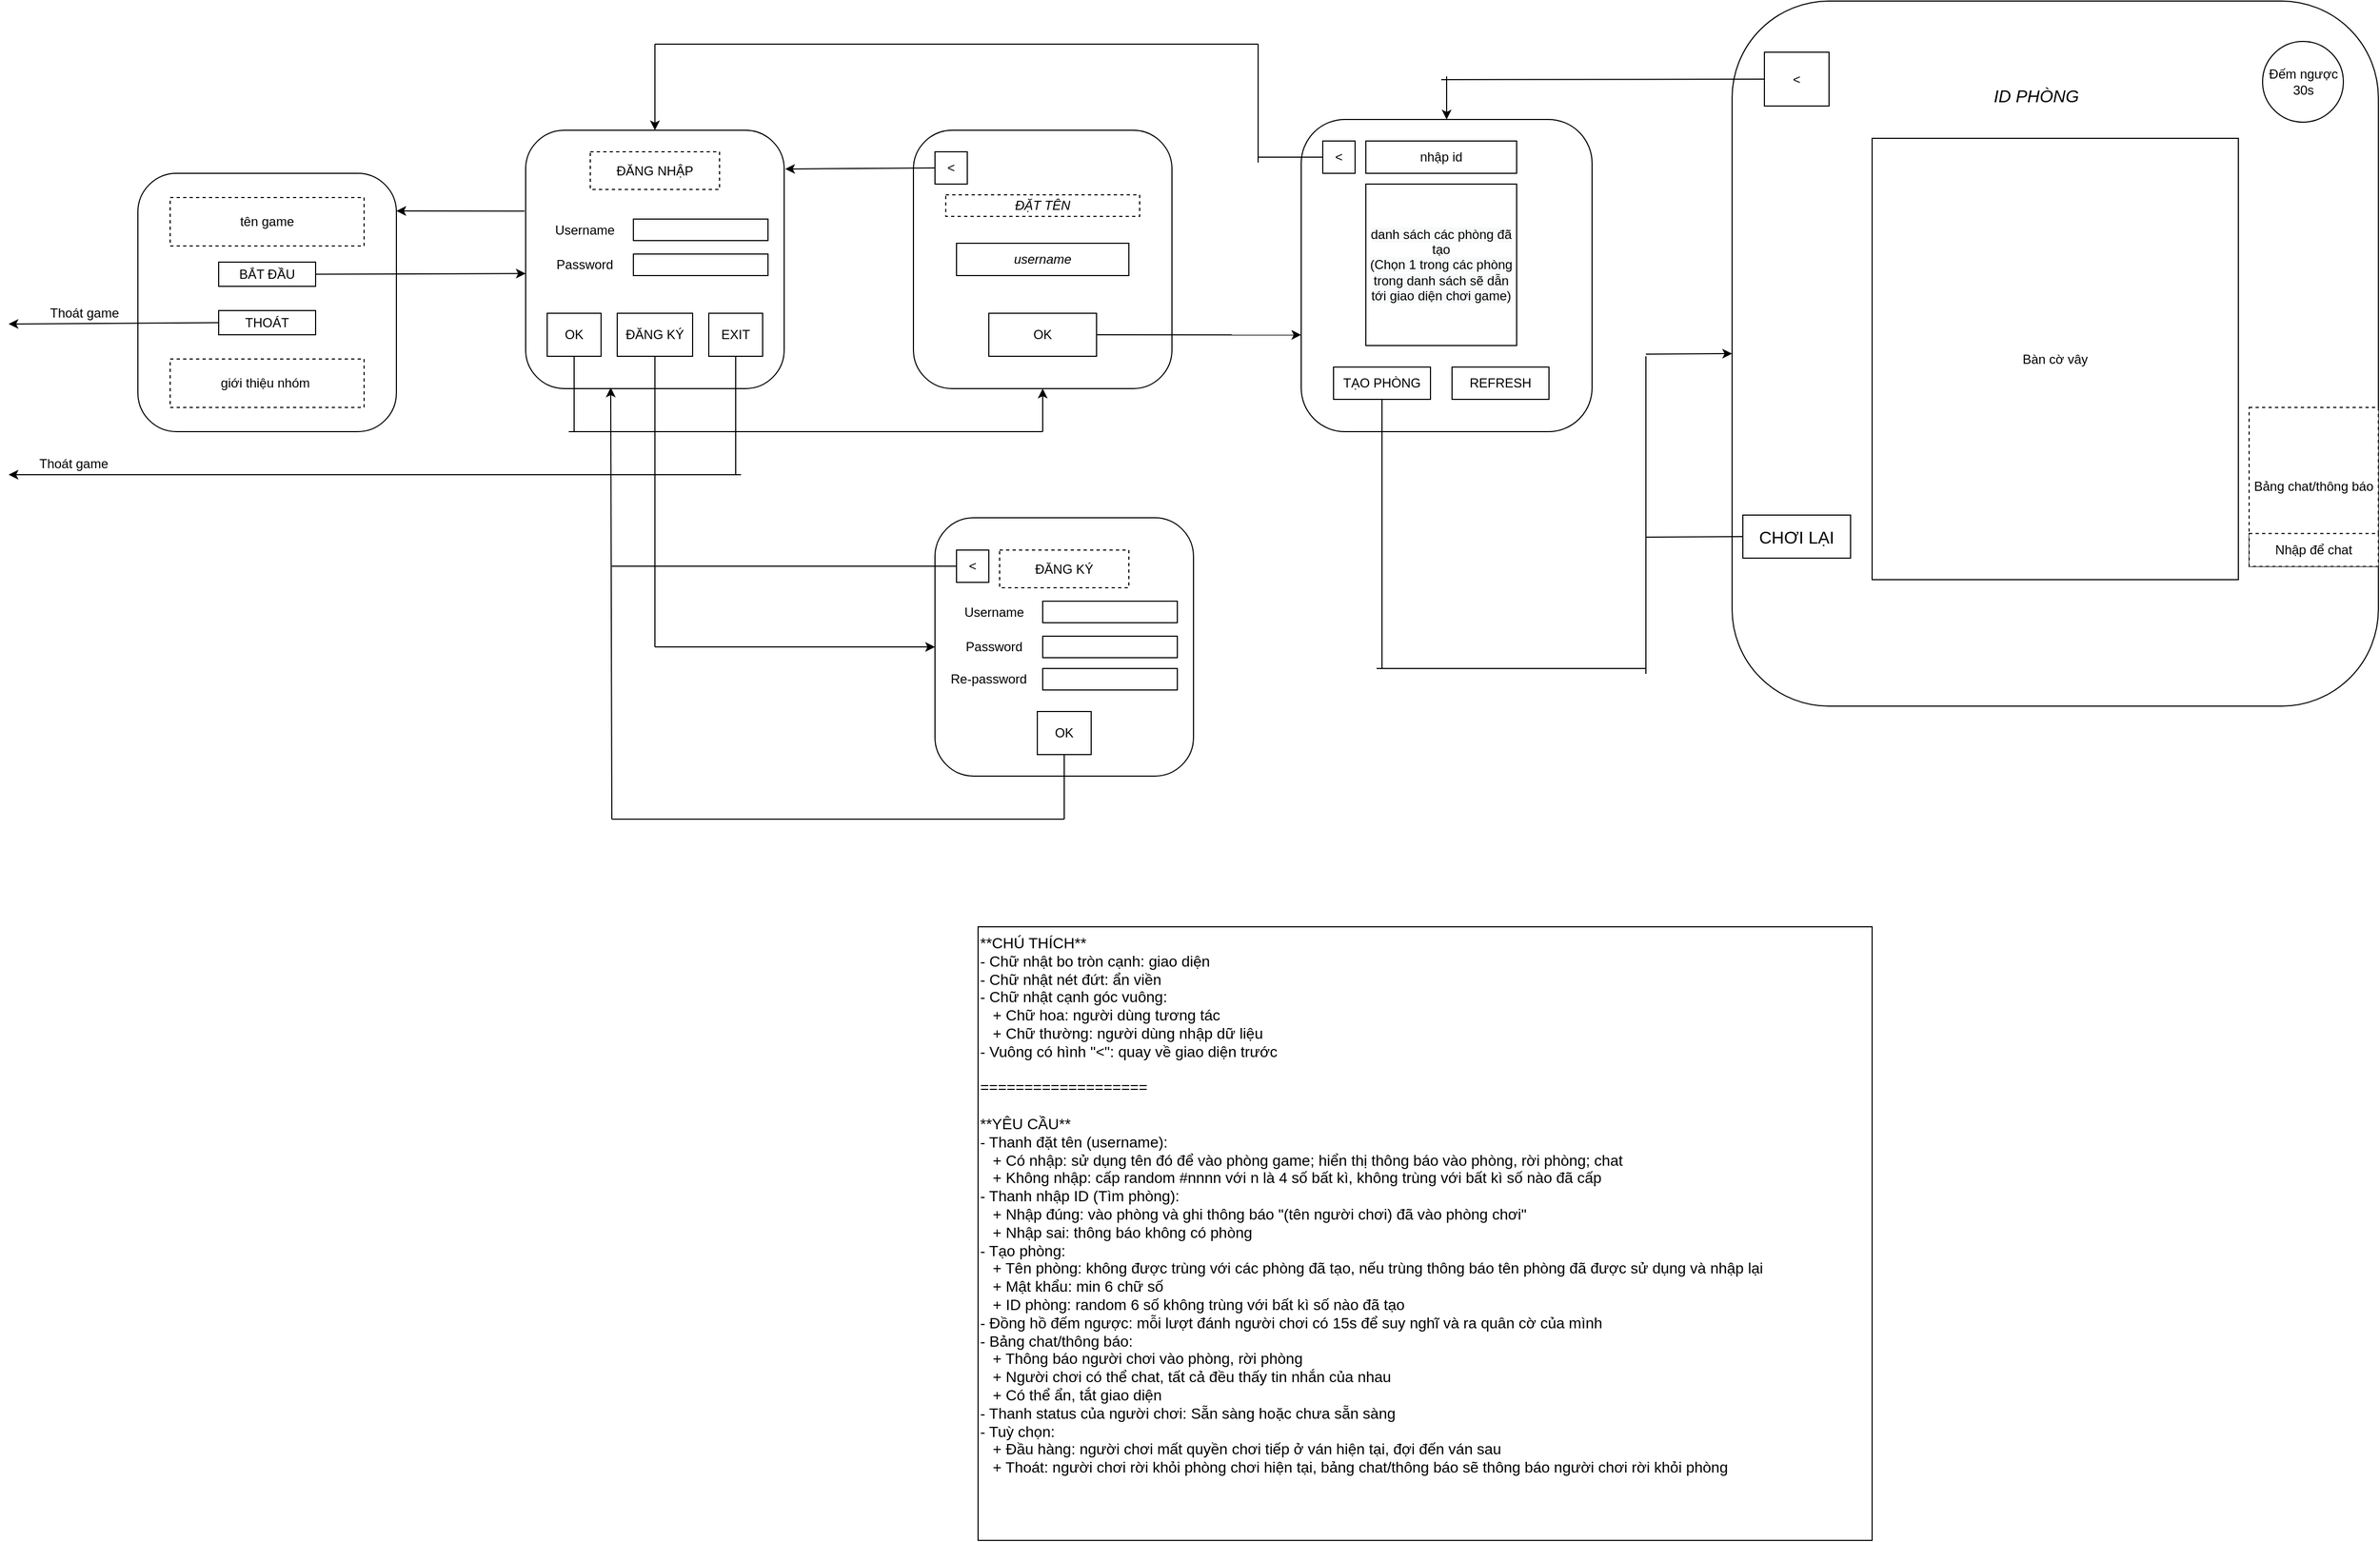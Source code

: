 <mxfile version="19.0.3" type="device"><diagram id="EYYMp7dKXmRM8jcZqW3-" name="Page-1"><mxGraphModel dx="2272" dy="1900" grid="1" gridSize="10" guides="1" tooltips="1" connect="1" arrows="1" fold="1" page="1" pageScale="1" pageWidth="850" pageHeight="1100" math="0" shadow="0"><root><mxCell id="0"/><mxCell id="1" parent="0"/><mxCell id="_2RT4omIfbfpOKly42XY-8" value="" style="group" parent="1" vertex="1" connectable="0"><mxGeometry x="-520" y="40" width="240" height="240" as="geometry"/></mxCell><mxCell id="_2RT4omIfbfpOKly42XY-1" value="" style="rounded=1;whiteSpace=wrap;html=1;" parent="_2RT4omIfbfpOKly42XY-8" vertex="1"><mxGeometry width="240" height="240" as="geometry"/></mxCell><mxCell id="_2RT4omIfbfpOKly42XY-2" value="BẮT ĐẦU" style="rounded=0;whiteSpace=wrap;html=1;" parent="_2RT4omIfbfpOKly42XY-8" vertex="1"><mxGeometry x="75" y="82.5" width="90" height="22.5" as="geometry"/></mxCell><mxCell id="_2RT4omIfbfpOKly42XY-3" value="THOÁT" style="rounded=0;whiteSpace=wrap;html=1;" parent="_2RT4omIfbfpOKly42XY-8" vertex="1"><mxGeometry x="75" y="127.5" width="90" height="22.5" as="geometry"/></mxCell><mxCell id="_2RT4omIfbfpOKly42XY-4" value="tên game" style="rounded=0;whiteSpace=wrap;html=1;dashed=1;" parent="_2RT4omIfbfpOKly42XY-8" vertex="1"><mxGeometry x="30" y="22.5" width="180" height="45" as="geometry"/></mxCell><mxCell id="_2RT4omIfbfpOKly42XY-5" value="giới thiệu nhóm&amp;nbsp;" style="rounded=0;whiteSpace=wrap;html=1;dashed=1;" parent="_2RT4omIfbfpOKly42XY-8" vertex="1"><mxGeometry x="30" y="172.5" width="180" height="45" as="geometry"/></mxCell><mxCell id="_2RT4omIfbfpOKly42XY-9" value="" style="endArrow=classic;html=1;rounded=0;exitX=1;exitY=0.5;exitDx=0;exitDy=0;entryX=0;entryY=0.388;entryDx=0;entryDy=0;entryPerimeter=0;" parent="1" source="_2RT4omIfbfpOKly42XY-2" edge="1"><mxGeometry width="50" height="50" relative="1" as="geometry"><mxPoint x="280" y="300" as="sourcePoint"/><mxPoint x="-160" y="133.12" as="targetPoint"/></mxGeometry></mxCell><mxCell id="_2RT4omIfbfpOKly42XY-21" value="" style="endArrow=classic;html=1;rounded=0;entryX=0;entryY=0.5;entryDx=0;entryDy=0;" parent="1" target="WpvLNxy1XwJso1-7oM0R-68" edge="1"><mxGeometry width="50" height="50" relative="1" as="geometry"><mxPoint x="880" y="208" as="sourcePoint"/><mxPoint x="940" y="170" as="targetPoint"/></mxGeometry></mxCell><mxCell id="_2RT4omIfbfpOKly42XY-36" value="" style="endArrow=classic;html=1;rounded=0;entryX=0;entryY=0.5;entryDx=0;entryDy=0;" parent="1" edge="1"><mxGeometry width="50" height="50" relative="1" as="geometry"><mxPoint x="1240" y="225.5" as="sourcePoint"/><mxPoint x="1450" y="225" as="targetPoint"/></mxGeometry></mxCell><mxCell id="VSeRsXyILxJVR_NqDsg6-31" value="&lt;font style=&quot;font-size: 14px&quot;&gt;**CHÚ THÍCH**&amp;nbsp;&lt;br&gt;- Chữ nhật bo tròn cạnh: giao diện&lt;br&gt;- Chữ nhật nét đứt: ẩn viền&amp;nbsp;&lt;br&gt;- Chữ nhật cạnh góc vuông:&lt;br&gt;&amp;nbsp; &amp;nbsp;+ Chữ hoa: người dùng tương tác&lt;br&gt;&amp;nbsp; &amp;nbsp;+ Chữ thường: người dùng nhập dữ liệu&lt;br&gt;- Vuông có hình &quot;&amp;lt;&quot;: quay về giao diện trước&lt;br&gt;&lt;br&gt;===================&lt;br&gt;&lt;br&gt;**YÊU CẦU**&amp;nbsp;&lt;br&gt;- Thanh đặt tên (username):&amp;nbsp;&lt;br&gt;&amp;nbsp; &amp;nbsp;+ Có nhập: sử dụng tên đó để vào phòng game; hiển thị thông báo vào phòng, rời phòng; chat&lt;br&gt;&amp;nbsp; &amp;nbsp;+ Không nhập: cấp random #nnnn với n là 4 số bất kì, không trùng với bất kì số nào đã cấp&lt;br&gt;- Thanh nhập ID (Tìm phòng):&amp;nbsp;&lt;br&gt;&amp;nbsp; &amp;nbsp;+ Nhập đúng: vào phòng và ghi thông báo &quot;(tên người chơi) đã vào phòng chơi&quot;&amp;nbsp;&lt;br&gt;&amp;nbsp; &amp;nbsp;+ Nhập sai: thông báo không có phòng&lt;br&gt;- Tạo phòng:&amp;nbsp;&lt;br&gt;&amp;nbsp; &amp;nbsp;+ Tên phòng: không được trùng với các phòng đã tạo, nếu trùng thông báo tên phòng đã được sử dụng và nhập lại&lt;br&gt;&amp;nbsp; &amp;nbsp;+ Mật khẩu: min 6 chữ số&amp;nbsp;&lt;br&gt;&amp;nbsp; &amp;nbsp;+ ID phòng: random 6 số không trùng với bất kì số nào đã tạo&lt;br&gt;- Đồng hồ đếm ngược: mỗi lượt đánh người chơi có 15s để suy nghĩ và ra quân cờ của mình&lt;br&gt;- Bảng chat/thông báo:&amp;nbsp;&lt;br&gt;&amp;nbsp; &amp;nbsp;+ Thông báo người chơi vào phòng, rời phòng&lt;br&gt;&amp;nbsp; &amp;nbsp;+ Người chơi có thể chat, tất cả đều thấy tin nhắn của nhau&lt;br&gt;&amp;nbsp; &amp;nbsp;+ Có thể ẩn, tắt giao diện&lt;br&gt;- Thanh status của người chơi: Sẵn sàng hoặc chưa sẵn sàng&lt;br&gt;- Tuỳ chọn:&amp;nbsp;&lt;br&gt;&amp;nbsp; &amp;nbsp;+ Đầu hàng: người chơi mất quyền chơi tiếp ở ván hiện tại, đợi đến ván sau&lt;br&gt;&amp;nbsp; &amp;nbsp;+ Thoát: người chơi rời khỏi phòng chơi hiện tại, bảng chat/thông báo sẽ thông báo người chơi rời khỏi phòng&lt;br&gt;&lt;/font&gt;" style="whiteSpace=wrap;html=1;align=left;verticalAlign=top;" parent="1" vertex="1"><mxGeometry x="260" y="740" width="830" height="570" as="geometry"/></mxCell><mxCell id="jXZf2Ih6vpEGxHJz7ZRn-19" value="" style="endArrow=classic;html=1;rounded=0;exitX=-0.004;exitY=0.313;exitDx=0;exitDy=0;exitPerimeter=0;" parent="1" source="WpvLNxy1XwJso1-7oM0R-3" edge="1"><mxGeometry width="50" height="50" relative="1" as="geometry"><mxPoint x="-140" y="75" as="sourcePoint"/><mxPoint x="-280" y="75" as="targetPoint"/></mxGeometry></mxCell><mxCell id="jXZf2Ih6vpEGxHJz7ZRn-20" value="" style="endArrow=classic;html=1;rounded=0;exitX=0;exitY=0.5;exitDx=0;exitDy=0;" parent="1" source="_2RT4omIfbfpOKly42XY-3" edge="1"><mxGeometry width="50" height="50" relative="1" as="geometry"><mxPoint x="80" y="260" as="sourcePoint"/><mxPoint x="-640" y="180" as="targetPoint"/></mxGeometry></mxCell><mxCell id="jXZf2Ih6vpEGxHJz7ZRn-21" value="Thoát game" style="text;html=1;align=center;verticalAlign=middle;resizable=0;points=[];autosize=1;strokeColor=none;fillColor=none;" parent="1" vertex="1"><mxGeometry x="-610" y="160" width="80" height="20" as="geometry"/></mxCell><mxCell id="b59eW2SfWyZ1BYJa4r-n-29" value="" style="endArrow=classic;html=1;rounded=0;entryX=0.5;entryY=1;entryDx=0;entryDy=0;" parent="1" edge="1" target="WpvLNxy1XwJso1-7oM0R-47"><mxGeometry width="50" height="50" relative="1" as="geometry"><mxPoint x="320" y="280" as="sourcePoint"/><mxPoint x="200" y="520" as="targetPoint"/></mxGeometry></mxCell><mxCell id="WpvLNxy1XwJso1-7oM0R-2" value="" style="group" vertex="1" connectable="0" parent="1"><mxGeometry x="-160" width="240" height="240" as="geometry"/></mxCell><mxCell id="WpvLNxy1XwJso1-7oM0R-3" value="" style="rounded=1;whiteSpace=wrap;html=1;" vertex="1" parent="WpvLNxy1XwJso1-7oM0R-2"><mxGeometry width="240" height="240" as="geometry"/></mxCell><mxCell id="WpvLNxy1XwJso1-7oM0R-5" value="" style="rounded=0;whiteSpace=wrap;html=1;" vertex="1" parent="WpvLNxy1XwJso1-7oM0R-2"><mxGeometry x="100" y="82.5" width="125" height="20" as="geometry"/></mxCell><mxCell id="WpvLNxy1XwJso1-7oM0R-6" value="OK" style="rounded=0;whiteSpace=wrap;html=1;" vertex="1" parent="WpvLNxy1XwJso1-7oM0R-2"><mxGeometry x="20" y="170" width="50" height="40" as="geometry"/></mxCell><mxCell id="WpvLNxy1XwJso1-7oM0R-7" value="EXIT" style="rounded=0;whiteSpace=wrap;html=1;" vertex="1" parent="WpvLNxy1XwJso1-7oM0R-2"><mxGeometry x="170" y="170" width="50" height="40" as="geometry"/></mxCell><mxCell id="WpvLNxy1XwJso1-7oM0R-8" value="ĐĂNG NHẬP" style="rounded=0;whiteSpace=wrap;html=1;dashed=1;" vertex="1" parent="WpvLNxy1XwJso1-7oM0R-2"><mxGeometry x="60" y="20" width="120" height="35" as="geometry"/></mxCell><mxCell id="WpvLNxy1XwJso1-7oM0R-9" value="" style="rounded=0;whiteSpace=wrap;html=1;" vertex="1" parent="WpvLNxy1XwJso1-7oM0R-2"><mxGeometry x="100" y="115" width="125" height="20" as="geometry"/></mxCell><mxCell id="WpvLNxy1XwJso1-7oM0R-10" value="Username" style="text;html=1;strokeColor=none;fillColor=none;align=center;verticalAlign=middle;whiteSpace=wrap;rounded=0;" vertex="1" parent="WpvLNxy1XwJso1-7oM0R-2"><mxGeometry x="20" y="80" width="70" height="25" as="geometry"/></mxCell><mxCell id="WpvLNxy1XwJso1-7oM0R-11" value="Password" style="text;html=1;strokeColor=none;fillColor=none;align=center;verticalAlign=middle;whiteSpace=wrap;rounded=0;" vertex="1" parent="WpvLNxy1XwJso1-7oM0R-2"><mxGeometry x="20" y="112.5" width="70" height="25" as="geometry"/></mxCell><mxCell id="WpvLNxy1XwJso1-7oM0R-55" value="ĐĂNG KÝ" style="rounded=0;whiteSpace=wrap;html=1;" vertex="1" parent="WpvLNxy1XwJso1-7oM0R-2"><mxGeometry x="85" y="170" width="70" height="40" as="geometry"/></mxCell><mxCell id="WpvLNxy1XwJso1-7oM0R-13" value="" style="group" vertex="1" connectable="0" parent="1"><mxGeometry x="220" y="370" width="240" height="280" as="geometry"/></mxCell><mxCell id="WpvLNxy1XwJso1-7oM0R-14" value="" style="group" vertex="1" connectable="0" parent="WpvLNxy1XwJso1-7oM0R-13"><mxGeometry width="240" height="240" as="geometry"/></mxCell><mxCell id="WpvLNxy1XwJso1-7oM0R-15" value="" style="rounded=1;whiteSpace=wrap;html=1;" vertex="1" parent="WpvLNxy1XwJso1-7oM0R-14"><mxGeometry y="-10" width="240" height="240" as="geometry"/></mxCell><mxCell id="WpvLNxy1XwJso1-7oM0R-16" value="&amp;lt;" style="rounded=0;whiteSpace=wrap;html=1;" vertex="1" parent="WpvLNxy1XwJso1-7oM0R-14"><mxGeometry x="20" y="20" width="30" height="30" as="geometry"/></mxCell><mxCell id="WpvLNxy1XwJso1-7oM0R-17" value="" style="rounded=0;whiteSpace=wrap;html=1;" vertex="1" parent="WpvLNxy1XwJso1-7oM0R-14"><mxGeometry x="100" y="67.5" width="125" height="20" as="geometry"/></mxCell><mxCell id="WpvLNxy1XwJso1-7oM0R-18" value="OK" style="rounded=0;whiteSpace=wrap;html=1;" vertex="1" parent="WpvLNxy1XwJso1-7oM0R-14"><mxGeometry x="95" y="170" width="50" height="40" as="geometry"/></mxCell><mxCell id="WpvLNxy1XwJso1-7oM0R-20" value="ĐĂNG KÝ" style="rounded=0;whiteSpace=wrap;html=1;dashed=1;" vertex="1" parent="WpvLNxy1XwJso1-7oM0R-14"><mxGeometry x="60" y="20" width="120" height="35" as="geometry"/></mxCell><mxCell id="WpvLNxy1XwJso1-7oM0R-21" value="" style="rounded=0;whiteSpace=wrap;html=1;" vertex="1" parent="WpvLNxy1XwJso1-7oM0R-14"><mxGeometry x="100" y="100" width="125" height="20" as="geometry"/></mxCell><mxCell id="WpvLNxy1XwJso1-7oM0R-22" value="" style="rounded=0;whiteSpace=wrap;html=1;" vertex="1" parent="WpvLNxy1XwJso1-7oM0R-14"><mxGeometry x="100" y="130" width="125" height="20" as="geometry"/></mxCell><mxCell id="WpvLNxy1XwJso1-7oM0R-23" value="Username" style="text;html=1;strokeColor=none;fillColor=none;align=center;verticalAlign=middle;whiteSpace=wrap;rounded=0;" vertex="1" parent="WpvLNxy1XwJso1-7oM0R-14"><mxGeometry x="20" y="65" width="70" height="25" as="geometry"/></mxCell><mxCell id="WpvLNxy1XwJso1-7oM0R-24" value="Password" style="text;html=1;strokeColor=none;fillColor=none;align=center;verticalAlign=middle;whiteSpace=wrap;rounded=0;" vertex="1" parent="WpvLNxy1XwJso1-7oM0R-14"><mxGeometry x="20" y="97.5" width="70" height="25" as="geometry"/></mxCell><mxCell id="WpvLNxy1XwJso1-7oM0R-25" value="Re-password" style="text;html=1;strokeColor=none;fillColor=none;align=center;verticalAlign=middle;whiteSpace=wrap;rounded=0;" vertex="1" parent="WpvLNxy1XwJso1-7oM0R-14"><mxGeometry x="10" y="127.5" width="80" height="25" as="geometry"/></mxCell><mxCell id="WpvLNxy1XwJso1-7oM0R-32" value="" style="endArrow=none;html=1;rounded=0;entryX=0.5;entryY=1;entryDx=0;entryDy=0;" edge="1" parent="1" target="WpvLNxy1XwJso1-7oM0R-7"><mxGeometry width="50" height="50" relative="1" as="geometry"><mxPoint x="35" y="320" as="sourcePoint"/><mxPoint x="110" y="300" as="targetPoint"/></mxGeometry></mxCell><mxCell id="b59eW2SfWyZ1BYJa4r-n-26" value="" style="endArrow=none;html=1;rounded=0;exitX=0.5;exitY=1;exitDx=0;exitDy=0;" parent="1" source="WpvLNxy1XwJso1-7oM0R-6" edge="1"><mxGeometry width="50" height="50" relative="1" as="geometry"><mxPoint x="-120" y="250" as="sourcePoint"/><mxPoint x="-115" y="280" as="targetPoint"/></mxGeometry></mxCell><mxCell id="WpvLNxy1XwJso1-7oM0R-34" value="" style="endArrow=classic;html=1;rounded=0;" edge="1" parent="1"><mxGeometry width="50" height="50" relative="1" as="geometry"><mxPoint x="40" y="320" as="sourcePoint"/><mxPoint x="-640" y="320" as="targetPoint"/></mxGeometry></mxCell><mxCell id="WpvLNxy1XwJso1-7oM0R-35" value="Thoát game" style="text;html=1;align=center;verticalAlign=middle;resizable=0;points=[];autosize=1;strokeColor=none;fillColor=none;" vertex="1" parent="1"><mxGeometry x="-620" y="300" width="80" height="20" as="geometry"/></mxCell><mxCell id="WpvLNxy1XwJso1-7oM0R-37" value="âtoj" style="group" vertex="1" connectable="0" parent="1"><mxGeometry x="560" y="-10" width="270" height="290" as="geometry"/></mxCell><mxCell id="WpvLNxy1XwJso1-7oM0R-38" value="" style="rounded=1;whiteSpace=wrap;html=1;" vertex="1" parent="WpvLNxy1XwJso1-7oM0R-37"><mxGeometry width="270" height="290" as="geometry"/></mxCell><mxCell id="WpvLNxy1XwJso1-7oM0R-39" value="nhập id" style="rounded=0;whiteSpace=wrap;html=1;" vertex="1" parent="WpvLNxy1XwJso1-7oM0R-37"><mxGeometry x="60" y="20" width="140" height="30" as="geometry"/></mxCell><mxCell id="WpvLNxy1XwJso1-7oM0R-40" value="&amp;lt;" style="rounded=0;whiteSpace=wrap;html=1;" vertex="1" parent="WpvLNxy1XwJso1-7oM0R-37"><mxGeometry x="20" y="20" width="30" height="30" as="geometry"/></mxCell><mxCell id="WpvLNxy1XwJso1-7oM0R-42" value="&#10;&#10;&lt;span style=&quot;color: rgb(0, 0, 0); font-family: helvetica; font-size: 12px; font-style: normal; font-weight: 400; letter-spacing: normal; text-align: center; text-indent: 0px; text-transform: none; word-spacing: 0px; background-color: rgb(248, 249, 250); display: inline; float: none;&quot;&gt;danh sách các phòng đã tạo&lt;/span&gt;&lt;br style=&quot;color: rgb(0, 0, 0); font-family: helvetica; font-size: 12px; font-style: normal; font-weight: 400; letter-spacing: normal; text-align: center; text-indent: 0px; text-transform: none; word-spacing: 0px; background-color: rgb(248, 249, 250);&quot;&gt;&lt;span style=&quot;color: rgb(0, 0, 0); font-family: helvetica; font-size: 12px; font-style: normal; font-weight: 400; letter-spacing: normal; text-align: center; text-indent: 0px; text-transform: none; word-spacing: 0px; background-color: rgb(248, 249, 250); display: inline; float: none;&quot;&gt;(Chọn 1 trong các phòng trong danh sách sẽ dẫn tới giao diện chơi game)&lt;/span&gt;&#10;&#10;" style="rounded=0;whiteSpace=wrap;html=1;strokeColor=default;fillColor=none;gradientColor=none;" vertex="1" parent="WpvLNxy1XwJso1-7oM0R-37"><mxGeometry x="60" y="60" width="140" height="150" as="geometry"/></mxCell><mxCell id="WpvLNxy1XwJso1-7oM0R-44" value="TẠO PHÒNG" style="rounded=0;whiteSpace=wrap;html=1;" vertex="1" parent="WpvLNxy1XwJso1-7oM0R-37"><mxGeometry x="30" y="230" width="90" height="30" as="geometry"/></mxCell><mxCell id="WpvLNxy1XwJso1-7oM0R-45" value="REFRESH" style="rounded=0;whiteSpace=wrap;html=1;" vertex="1" parent="WpvLNxy1XwJso1-7oM0R-37"><mxGeometry x="140" y="230" width="90" height="30" as="geometry"/></mxCell><mxCell id="WpvLNxy1XwJso1-7oM0R-46" value="" style="group" vertex="1" connectable="0" parent="1"><mxGeometry x="200" width="240" height="240" as="geometry"/></mxCell><mxCell id="WpvLNxy1XwJso1-7oM0R-47" value="" style="rounded=1;whiteSpace=wrap;html=1;" vertex="1" parent="WpvLNxy1XwJso1-7oM0R-46"><mxGeometry width="240" height="240" as="geometry"/></mxCell><mxCell id="WpvLNxy1XwJso1-7oM0R-48" value="&amp;lt;" style="rounded=0;whiteSpace=wrap;html=1;" vertex="1" parent="WpvLNxy1XwJso1-7oM0R-46"><mxGeometry x="20" y="20" width="30" height="30" as="geometry"/></mxCell><mxCell id="WpvLNxy1XwJso1-7oM0R-49" value="&lt;i&gt;ĐẶT TÊN&lt;/i&gt;" style="rounded=0;whiteSpace=wrap;html=1;dashed=1;" vertex="1" parent="WpvLNxy1XwJso1-7oM0R-46"><mxGeometry x="30" y="60" width="180" height="20" as="geometry"/></mxCell><mxCell id="WpvLNxy1XwJso1-7oM0R-50" value="&lt;i&gt;username&lt;/i&gt;" style="rounded=0;whiteSpace=wrap;html=1;" vertex="1" parent="WpvLNxy1XwJso1-7oM0R-46"><mxGeometry x="40" y="105" width="160" height="30" as="geometry"/></mxCell><mxCell id="WpvLNxy1XwJso1-7oM0R-51" value="OK" style="rounded=0;whiteSpace=wrap;html=1;" vertex="1" parent="WpvLNxy1XwJso1-7oM0R-46"><mxGeometry x="70" y="170" width="100" height="40" as="geometry"/></mxCell><mxCell id="WpvLNxy1XwJso1-7oM0R-52" value="" style="endArrow=classic;html=1;rounded=0;entryX=1.004;entryY=0.15;entryDx=0;entryDy=0;entryPerimeter=0;exitX=0;exitY=0.5;exitDx=0;exitDy=0;" edge="1" parent="1" source="WpvLNxy1XwJso1-7oM0R-48" target="WpvLNxy1XwJso1-7oM0R-3"><mxGeometry width="50" height="50" relative="1" as="geometry"><mxPoint x="230" y="100" as="sourcePoint"/><mxPoint x="280" y="50" as="targetPoint"/></mxGeometry></mxCell><mxCell id="WpvLNxy1XwJso1-7oM0R-53" value="" style="endArrow=none;html=1;rounded=0;" edge="1" parent="1"><mxGeometry width="50" height="50" relative="1" as="geometry"><mxPoint x="-120" y="280" as="sourcePoint"/><mxPoint x="320" y="280" as="targetPoint"/></mxGeometry></mxCell><mxCell id="WpvLNxy1XwJso1-7oM0R-56" value="" style="endArrow=none;html=1;rounded=0;exitX=0.5;exitY=1;exitDx=0;exitDy=0;" edge="1" parent="1" source="WpvLNxy1XwJso1-7oM0R-55"><mxGeometry width="50" height="50" relative="1" as="geometry"><mxPoint x="230" y="340" as="sourcePoint"/><mxPoint x="-40" y="480" as="targetPoint"/></mxGeometry></mxCell><mxCell id="WpvLNxy1XwJso1-7oM0R-57" value="" style="endArrow=classic;html=1;rounded=0;entryX=0;entryY=0.5;entryDx=0;entryDy=0;" edge="1" parent="1" target="WpvLNxy1XwJso1-7oM0R-15"><mxGeometry width="50" height="50" relative="1" as="geometry"><mxPoint x="-40" y="480" as="sourcePoint"/><mxPoint x="280" y="290" as="targetPoint"/></mxGeometry></mxCell><mxCell id="WpvLNxy1XwJso1-7oM0R-59" value="" style="endArrow=none;html=1;rounded=0;entryX=0.5;entryY=1;entryDx=0;entryDy=0;" edge="1" parent="1" target="WpvLNxy1XwJso1-7oM0R-18"><mxGeometry width="50" height="50" relative="1" as="geometry"><mxPoint x="340" y="640" as="sourcePoint"/><mxPoint x="130" y="410" as="targetPoint"/></mxGeometry></mxCell><mxCell id="WpvLNxy1XwJso1-7oM0R-60" value="" style="endArrow=none;html=1;rounded=0;" edge="1" parent="1"><mxGeometry width="50" height="50" relative="1" as="geometry"><mxPoint x="-80" y="640" as="sourcePoint"/><mxPoint x="340" y="640" as="targetPoint"/></mxGeometry></mxCell><mxCell id="WpvLNxy1XwJso1-7oM0R-61" value="" style="endArrow=classic;html=1;rounded=0;entryX=0.329;entryY=0.996;entryDx=0;entryDy=0;entryPerimeter=0;" edge="1" parent="1" target="WpvLNxy1XwJso1-7oM0R-3"><mxGeometry width="50" height="50" relative="1" as="geometry"><mxPoint x="-80" y="640" as="sourcePoint"/><mxPoint x="130" y="410" as="targetPoint"/></mxGeometry></mxCell><mxCell id="WpvLNxy1XwJso1-7oM0R-62" value="" style="endArrow=classic;html=1;rounded=0;exitX=1;exitY=0.5;exitDx=0;exitDy=0;entryX=0;entryY=0.69;entryDx=0;entryDy=0;entryPerimeter=0;" edge="1" parent="1" source="WpvLNxy1XwJso1-7oM0R-51" target="WpvLNxy1XwJso1-7oM0R-38"><mxGeometry width="50" height="50" relative="1" as="geometry"><mxPoint x="620" y="210" as="sourcePoint"/><mxPoint x="670" y="160" as="targetPoint"/></mxGeometry></mxCell><mxCell id="WpvLNxy1XwJso1-7oM0R-63" value="" style="endArrow=none;html=1;rounded=0;exitX=0;exitY=0.5;exitDx=0;exitDy=0;" edge="1" parent="1" source="WpvLNxy1XwJso1-7oM0R-16"><mxGeometry width="50" height="50" relative="1" as="geometry"><mxPoint x="270" y="340" as="sourcePoint"/><mxPoint x="-80" y="405" as="targetPoint"/></mxGeometry></mxCell><mxCell id="WpvLNxy1XwJso1-7oM0R-64" value="" style="endArrow=classic;html=1;rounded=0;entryX=0.5;entryY=0;entryDx=0;entryDy=0;" edge="1" parent="1" target="WpvLNxy1XwJso1-7oM0R-3"><mxGeometry width="50" height="50" relative="1" as="geometry"><mxPoint x="-40" y="-80" as="sourcePoint"/><mxPoint x="760" y="40" as="targetPoint"/></mxGeometry></mxCell><mxCell id="WpvLNxy1XwJso1-7oM0R-65" value="" style="endArrow=none;html=1;rounded=0;entryX=0;entryY=0.5;entryDx=0;entryDy=0;" edge="1" parent="1" target="WpvLNxy1XwJso1-7oM0R-40"><mxGeometry width="50" height="50" relative="1" as="geometry"><mxPoint x="520" y="25" as="sourcePoint"/><mxPoint x="470" y="170" as="targetPoint"/></mxGeometry></mxCell><mxCell id="WpvLNxy1XwJso1-7oM0R-66" value="" style="endArrow=none;html=1;rounded=0;" edge="1" parent="1"><mxGeometry width="50" height="50" relative="1" as="geometry"><mxPoint x="520" y="-80" as="sourcePoint"/><mxPoint x="520" y="30" as="targetPoint"/></mxGeometry></mxCell><mxCell id="WpvLNxy1XwJso1-7oM0R-67" value="" style="endArrow=none;html=1;rounded=0;" edge="1" parent="1"><mxGeometry width="50" height="50" relative="1" as="geometry"><mxPoint x="-40" y="-80" as="sourcePoint"/><mxPoint x="520" y="-80" as="targetPoint"/></mxGeometry></mxCell><mxCell id="_2RT4omIfbfpOKly42XY-33" value="" style="endArrow=none;html=1;rounded=0;entryX=0.5;entryY=1;entryDx=0;entryDy=0;" parent="1" target="WpvLNxy1XwJso1-7oM0R-44" edge="1"><mxGeometry width="50" height="50" relative="1" as="geometry"><mxPoint x="635" y="500" as="sourcePoint"/><mxPoint x="677.5" y="225" as="targetPoint"/></mxGeometry></mxCell><mxCell id="WpvLNxy1XwJso1-7oM0R-68" value="" style="rounded=1;whiteSpace=wrap;html=1;" vertex="1" parent="1"><mxGeometry x="960" y="-120" width="600" height="655" as="geometry"/></mxCell><mxCell id="WpvLNxy1XwJso1-7oM0R-77" value="Bàn cờ vây" style="rounded=0;whiteSpace=wrap;html=1;" vertex="1" parent="1"><mxGeometry x="1090" y="7.5" width="340" height="410" as="geometry"/></mxCell><mxCell id="WpvLNxy1XwJso1-7oM0R-78" value="Đếm ngược 30s" style="ellipse;whiteSpace=wrap;html=1;aspect=fixed;" vertex="1" parent="1"><mxGeometry x="1452.5" y="-82.5" width="75" height="75" as="geometry"/></mxCell><mxCell id="WpvLNxy1XwJso1-7oM0R-79" value="" style="group;strokeColor=none;fillColor=none;gradientColor=none;" vertex="1" connectable="0" parent="1"><mxGeometry x="1440" y="257.5" width="120" height="160" as="geometry"/></mxCell><mxCell id="WpvLNxy1XwJso1-7oM0R-80" value="Bảng chat/thông báo" style="rounded=0;whiteSpace=wrap;html=1;dashed=1;" vertex="1" parent="WpvLNxy1XwJso1-7oM0R-79"><mxGeometry width="120" height="147.692" as="geometry"/></mxCell><mxCell id="WpvLNxy1XwJso1-7oM0R-81" value="Nhập để chat" style="rounded=0;whiteSpace=wrap;html=1;dashed=1;" vertex="1" parent="WpvLNxy1XwJso1-7oM0R-79"><mxGeometry y="117.135" width="120" height="30.557" as="geometry"/></mxCell><mxCell id="WpvLNxy1XwJso1-7oM0R-84" value="&lt;i style=&quot;font-size: 16px;&quot;&gt;&lt;font style=&quot;font-size: 16px;&quot;&gt;ID PHÒN&lt;/font&gt;&lt;span style=&quot;&quot;&gt;G&lt;/span&gt;&lt;/i&gt;" style="text;html=1;strokeColor=none;fillColor=none;align=center;verticalAlign=middle;whiteSpace=wrap;rounded=0;" vertex="1" parent="1"><mxGeometry x="1155" y="-57.5" width="175" height="50" as="geometry"/></mxCell><mxCell id="WpvLNxy1XwJso1-7oM0R-85" value="&amp;lt;" style="rounded=0;whiteSpace=wrap;html=1;" vertex="1" parent="1"><mxGeometry x="990" y="-72.5" width="60" height="50" as="geometry"/></mxCell><mxCell id="WpvLNxy1XwJso1-7oM0R-86" value="CHƠI LẠI" style="rounded=0;whiteSpace=wrap;html=1;fontSize=16;" vertex="1" parent="1"><mxGeometry x="970" y="357.5" width="100" height="40" as="geometry"/></mxCell><mxCell id="WpvLNxy1XwJso1-7oM0R-87" value="" style="endArrow=none;html=1;rounded=0;fontSize=16;" edge="1" parent="1"><mxGeometry width="50" height="50" relative="1" as="geometry"><mxPoint x="630" y="500" as="sourcePoint"/><mxPoint x="880" y="500" as="targetPoint"/></mxGeometry></mxCell><mxCell id="WpvLNxy1XwJso1-7oM0R-88" value="" style="endArrow=none;html=1;rounded=0;fontSize=16;" edge="1" parent="1"><mxGeometry width="50" height="50" relative="1" as="geometry"><mxPoint x="880" y="505" as="sourcePoint"/><mxPoint x="880" y="210" as="targetPoint"/></mxGeometry></mxCell><mxCell id="WpvLNxy1XwJso1-7oM0R-89" value="" style="endArrow=none;html=1;rounded=0;fontSize=16;exitX=0;exitY=0.5;exitDx=0;exitDy=0;" edge="1" parent="1" source="WpvLNxy1XwJso1-7oM0R-86"><mxGeometry width="50" height="50" relative="1" as="geometry"><mxPoint x="1120" y="210" as="sourcePoint"/><mxPoint x="880" y="378" as="targetPoint"/></mxGeometry></mxCell><mxCell id="b59eW2SfWyZ1BYJa4r-n-83" value="" style="endArrow=none;html=1;rounded=0;entryX=0;entryY=0.5;entryDx=0;entryDy=0;" parent="1" edge="1" target="WpvLNxy1XwJso1-7oM0R-85"><mxGeometry width="50" height="50" relative="1" as="geometry"><mxPoint x="690" y="-47" as="sourcePoint"/><mxPoint x="890" y="-80" as="targetPoint"/></mxGeometry></mxCell><mxCell id="WpvLNxy1XwJso1-7oM0R-91" value="" style="endArrow=classic;html=1;rounded=0;fontSize=16;entryX=0.5;entryY=0;entryDx=0;entryDy=0;" edge="1" parent="1" target="WpvLNxy1XwJso1-7oM0R-38"><mxGeometry width="50" height="50" relative="1" as="geometry"><mxPoint x="695" y="-50" as="sourcePoint"/><mxPoint x="1170" y="30" as="targetPoint"/></mxGeometry></mxCell></root></mxGraphModel></diagram></mxfile>